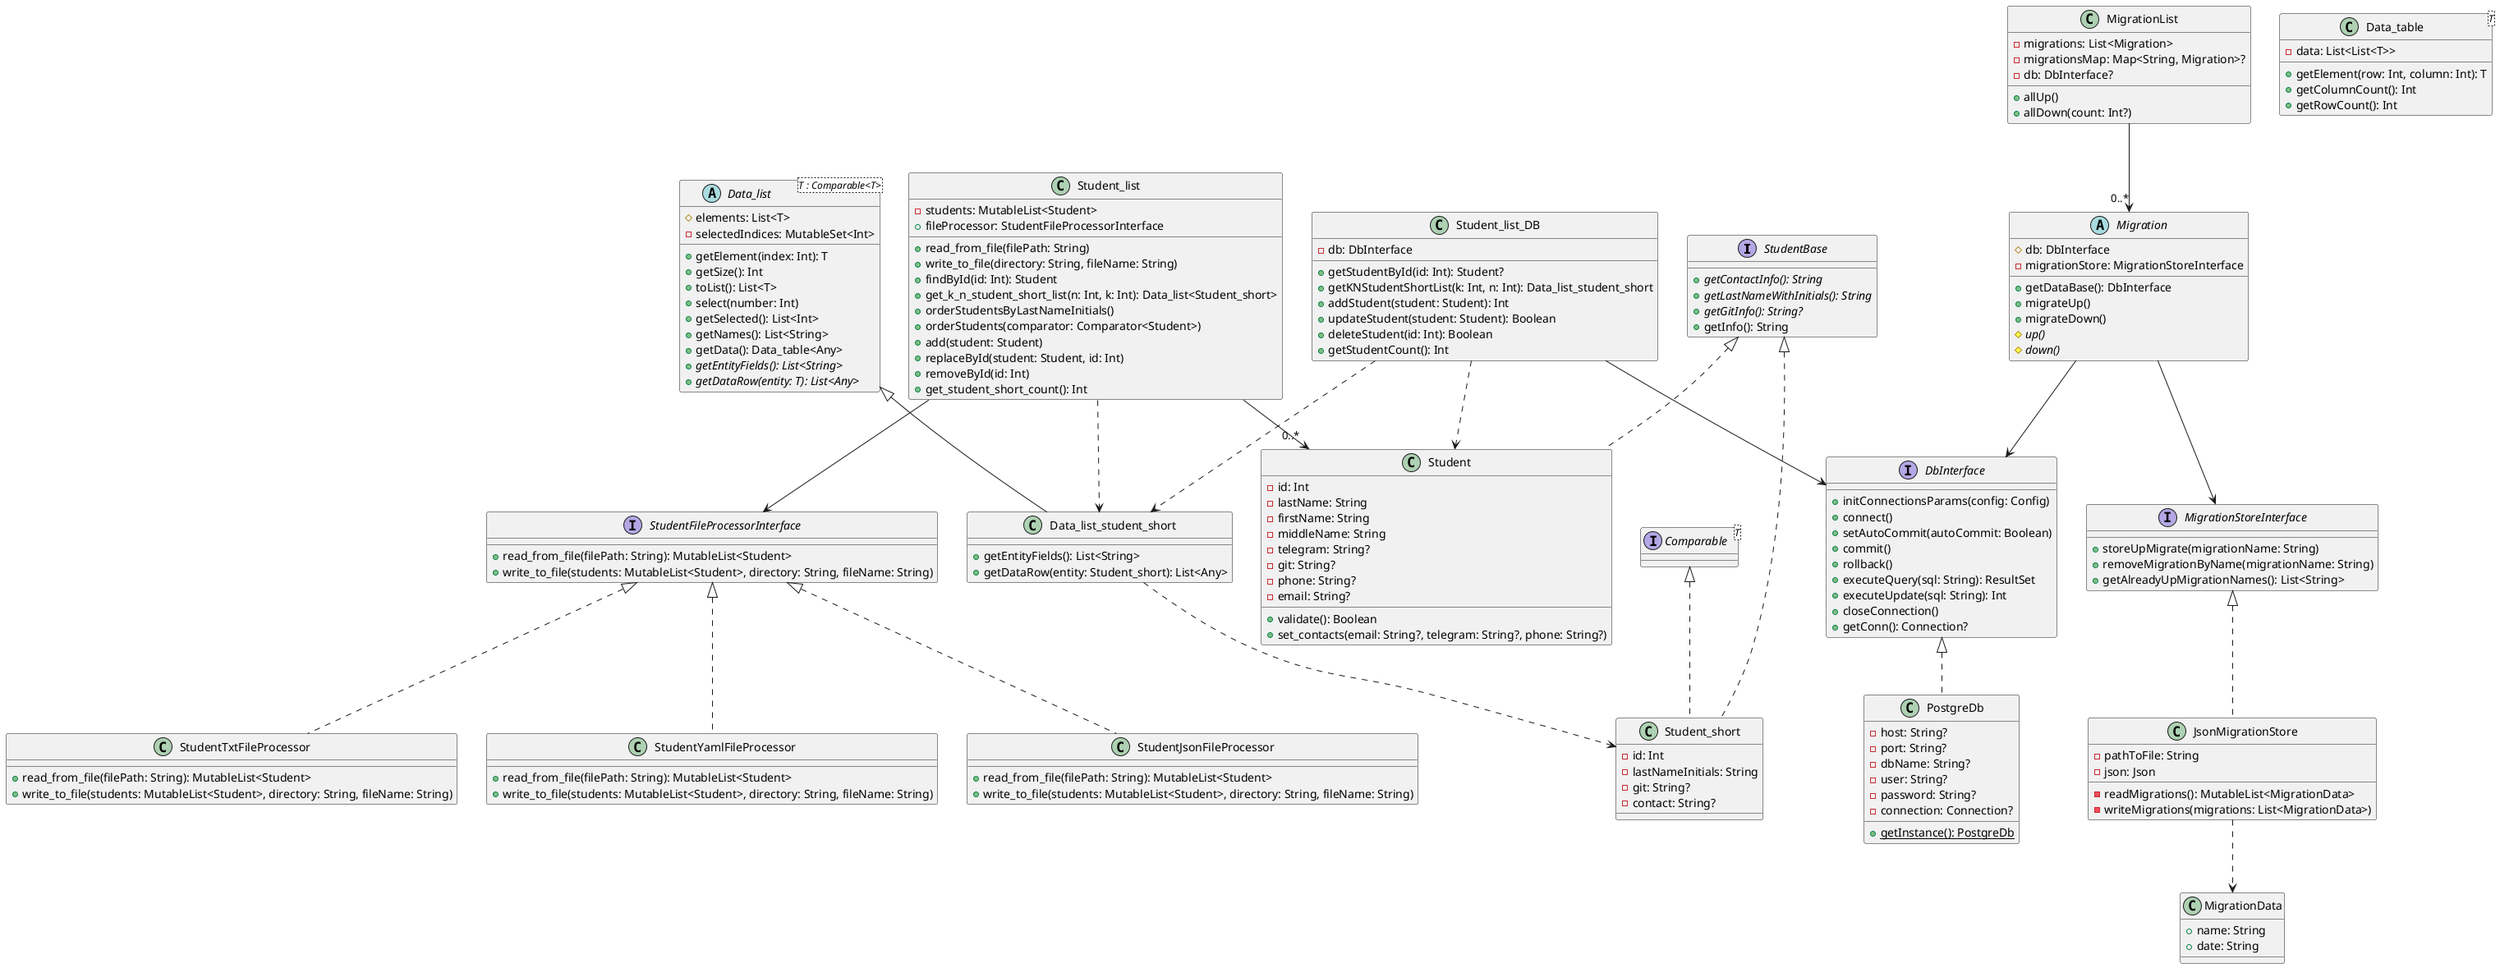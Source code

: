 @startuml

' Interfaces
interface StudentBase {
    + {abstract} getContactInfo(): String
    + {abstract} getLastNameWithInitials(): String
    + {abstract} getGitInfo(): String?
    + getInfo(): String
}

interface Comparable<T>

interface StudentFileProcessorInterface {
    + read_from_file(filePath: String): MutableList<Student>
    + write_to_file(students: MutableList<Student>, directory: String, fileName: String)
}

interface DbInterface {
    + initConnectionsParams(config: Config)
    + connect()
    + setAutoCommit(autoCommit: Boolean)
    + commit()
    + rollback()
    + executeQuery(sql: String): ResultSet
    + executeUpdate(sql: String): Int
    + closeConnection()
    + getConn(): Connection?
}

interface MigrationStoreInterface {
    + storeUpMigrate(migrationName: String)
    + removeMigrationByName(migrationName: String)
    + getAlreadyUpMigrationNames(): List<String>
}

' Classes
class Student {
    - id: Int
    - lastName: String
    - firstName: String
    - middleName: String
    - telegram: String?
    - git: String?
    - phone: String?
    - email: String?
    + validate(): Boolean
    + set_contacts(email: String?, telegram: String?, phone: String?)
}

class Student_short {
    - id: Int
    - lastNameInitials: String
    - git: String?
    - contact: String?
}

abstract class Data_list<T : Comparable<T>> {
    # elements: List<T>
    - selectedIndices: MutableSet<Int>
    + getElement(index: Int): T
    + getSize(): Int
    + toList(): List<T>
    + select(number: Int)
    + getSelected(): List<Int>
    + getNames(): List<String>
    + getData(): Data_table<Any>
    + {abstract} getEntityFields(): List<String>
    + {abstract} getDataRow(entity: T): List<Any>
}

class Data_table<T> {
    - data: List<List<T>>
    + getElement(row: Int, column: Int): T
    + getColumnCount(): Int
    + getRowCount(): Int
}

class Data_list_student_short {
    + getEntityFields(): List<String>
    + getDataRow(entity: Student_short): List<Any>
}

class Student_list {
    - students: MutableList<Student>
    + fileProcessor: StudentFileProcessorInterface
    + read_from_file(filePath: String)
    + write_to_file(directory: String, fileName: String)
    + findById(id: Int): Student
    + get_k_n_student_short_list(n: Int, k: Int): Data_list<Student_short>
    + orderStudentsByLastNameInitials()
    + orderStudents(comparator: Comparator<Student>)
    + add(student: Student)
    + replaceById(student: Student, id: Int)
    + removeById(id: Int)
    + get_student_short_count(): Int
}

class Student_list_DB {
    - db: DbInterface
    + getStudentById(id: Int): Student?
    + getKNStudentShortList(k: Int, n: Int): Data_list_student_short
    + addStudent(student: Student): Int
    + updateStudent(student: Student): Boolean
    + deleteStudent(id: Int): Boolean
    + getStudentCount(): Int
}

class StudentTxtFileProcessor {
    + read_from_file(filePath: String): MutableList<Student>
    + write_to_file(students: MutableList<Student>, directory: String, fileName: String)
}

class StudentYamlFileProcessor {
    + read_from_file(filePath: String): MutableList<Student>
    + write_to_file(students: MutableList<Student>, directory: String, fileName: String)
}

class StudentJsonFileProcessor {
    + read_from_file(filePath: String): MutableList<Student>
    + write_to_file(students: MutableList<Student>, directory: String, fileName: String)
}

class PostgreDb {
    - host: String?
    - port: String?
    - dbName: String?
    - user: String?
    - password: String?
    - connection: Connection?
    + {static} getInstance(): PostgreDb
}

abstract class Migration {
    # db: DbInterface
    - migrationStore: MigrationStoreInterface
    + getDataBase(): DbInterface
    + migrateUp()
    + migrateDown()
    # {abstract} up()
    # {abstract} down()
}

class MigrationList {
    - migrations: List<Migration>
    - migrationsMap: Map<String, Migration>?
    - db: DbInterface?
    + allUp()
    + allDown(count: Int?)
}

class JsonMigrationStore {
    - pathToFile: String
    - json: Json
    - readMigrations(): MutableList<MigrationData>
    - writeMigrations(migrations: List<MigrationData>)
}

class MigrationData {
    + name: String
    + date: String
}

' Relationships
StudentBase <|.. Student
StudentBase <|.. Student_short
Comparable <|.. Student_short

Data_list <|-- Data_list_student_short
Data_list_student_short ..> Student_short

Student_list --> "0..*" Student
Student_list --> StudentFileProcessorInterface
Student_list ..> Data_list_student_short

Student_list_DB --> DbInterface
Student_list_DB ..> Student
Student_list_DB ..> Data_list_student_short

StudentFileProcessorInterface <|.. StudentTxtFileProcessor
StudentFileProcessorInterface <|.. StudentYamlFileProcessor
StudentFileProcessorInterface <|.. StudentJsonFileProcessor

DbInterface <|.. PostgreDb

Migration --> DbInterface
Migration --> MigrationStoreInterface

MigrationList --> "0..*" Migration

MigrationStoreInterface <|.. JsonMigrationStore
JsonMigrationStore ..> MigrationData

@enduml